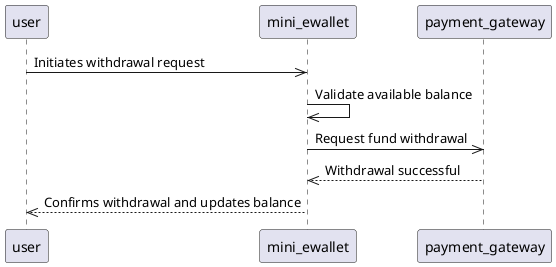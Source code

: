 @startuml
  participant user
  participant mini_ewallet
  participant payment_gateway

  user->>mini_ewallet: Initiates withdrawal request
  mini_ewallet->>mini_ewallet: Validate available balance
  mini_ewallet->>payment_gateway: Request fund withdrawal
  payment_gateway-->>mini_ewallet: Withdrawal successful
  mini_ewallet-->>user: Confirms withdrawal and updates balance
@enduml